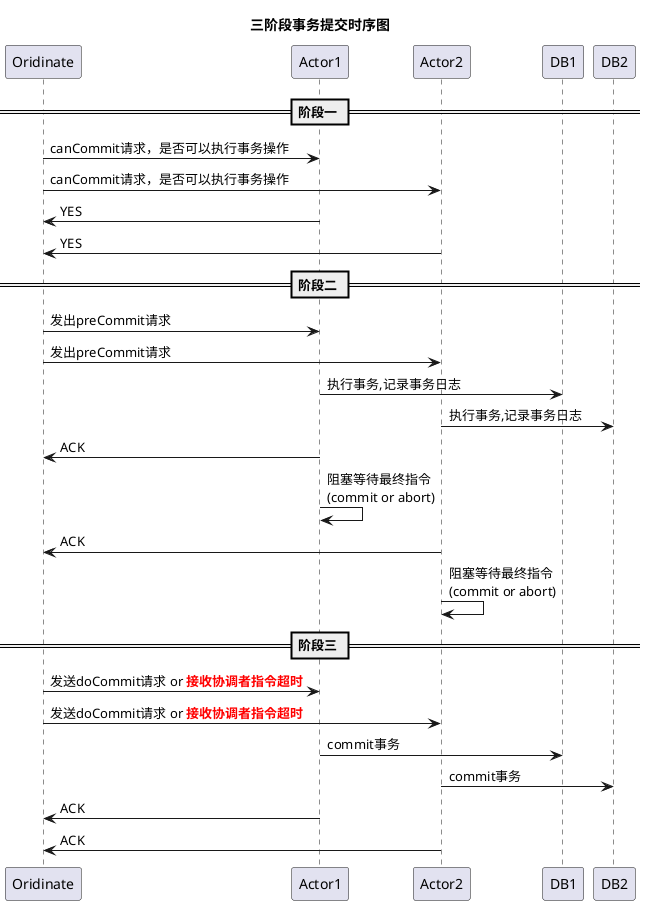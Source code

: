 @startuml
title 三阶段事务提交时序图
== 阶段一 ==
Oridinate -> Actor1:canCommit请求，是否可以执行事务操作
Oridinate -> Actor2:canCommit请求，是否可以执行事务操作

Oridinate <- Actor1:YES
Oridinate <- Actor2:YES

== 阶段二 ==
Oridinate -> Actor1:发出preCommit请求
Oridinate -> Actor2:发出preCommit请求

Actor1  -> DB1:执行事务,记录事务日志
Actor2  -> DB2:执行事务,记录事务日志

Oridinate <- Actor1:ACK
Actor1 -> Actor1:阻塞等待最终指令\n(commit or abort)
Oridinate <- Actor2:ACK
Actor2 -> Actor2:阻塞等待最终指令\n(commit or abort)

== 阶段三 ==
Oridinate -> Actor1:发送doCommit请求 or <font color=red><b>接收协调者指令超时
Oridinate -> Actor2:发送doCommit请求 or <font color=red><b>接收协调者指令超时

Actor1  -> DB1:commit事务
Actor2  -> DB2:commit事务

Oridinate <- Actor1:ACK
Oridinate <- Actor2:ACK
@enduml